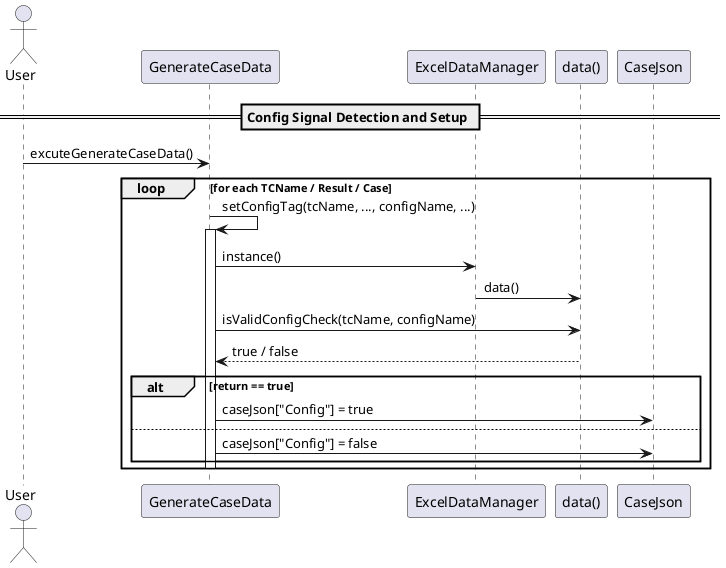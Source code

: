 @startuml

actor User order 10

participant GenerateCaseData order 20
participant ExcelDataManager order 30
participant "data()" as ExcelData order 35
participant "CaseJson" as QJsonObject order 40

== Config Signal Detection and Setup ==

User -> GenerateCaseData : excuteGenerateCaseData()

loop for each TCName / Result / Case
    GenerateCaseData -> GenerateCaseData : setConfigTag(tcName, ..., configName, ...)

    activate GenerateCaseData
    GenerateCaseData -> ExcelDataManager : instance()
    ExcelDataManager -> ExcelData : data()
    GenerateCaseData -> ExcelData : isValidConfigCheck(tcName, configName)
    ExcelData --> GenerateCaseData : true / false

    alt return == true
        GenerateCaseData -> QJsonObject : caseJson["Config"] = true
    else
        GenerateCaseData -> QJsonObject : caseJson["Config"] = false
    end
    deactivate GenerateCaseData
end

@enduml